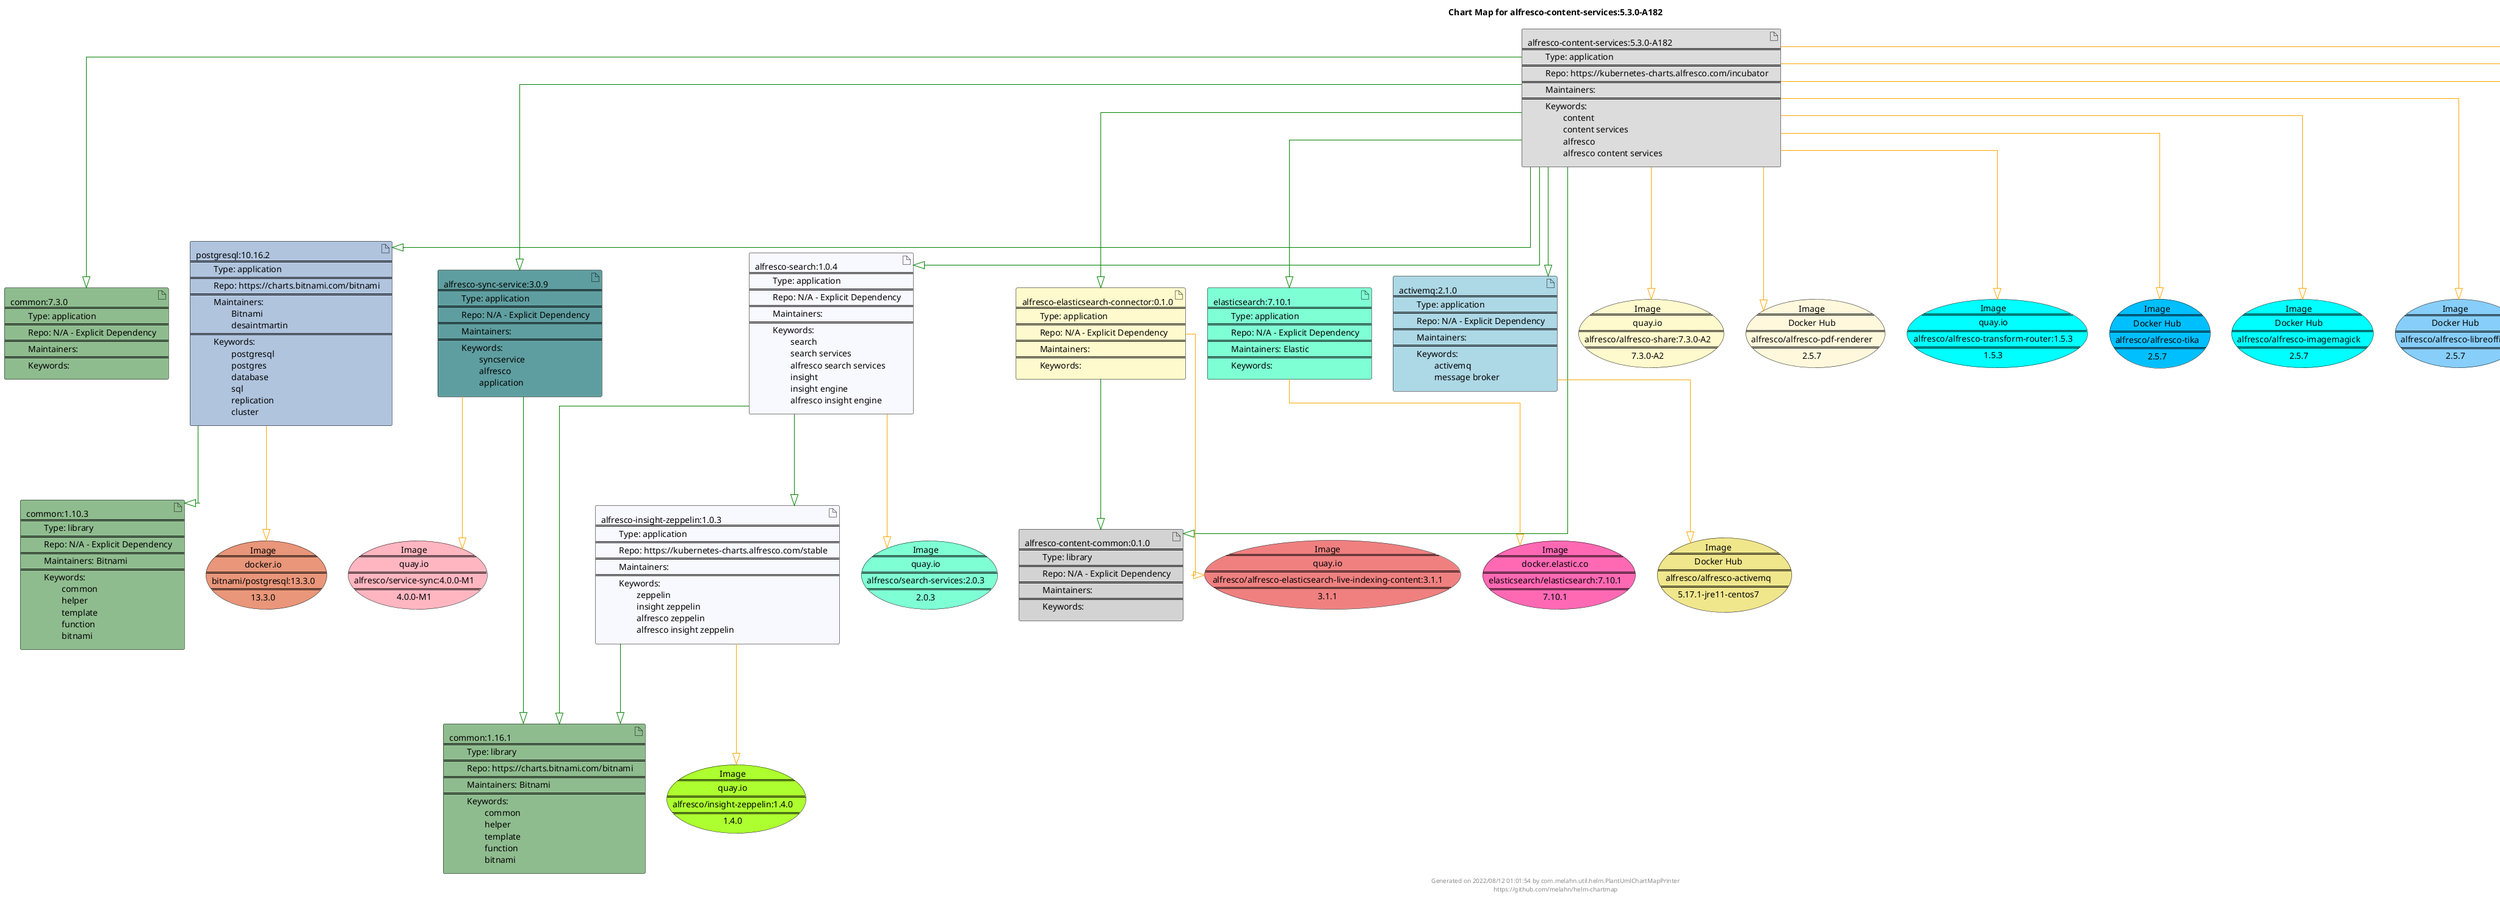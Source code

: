 @startuml
skinparam linetype ortho
skinparam backgroundColor white
skinparam usecaseBorderColor black
skinparam usecaseArrowColor LightSlateGray
skinparam artifactBorderColor black
skinparam artifactArrowColor LightSlateGray

title Chart Map for alfresco-content-services:5.3.0-A182

'There are 12 referenced Helm Charts
artifact "common:1.16.1\n====\n\tType: library\n====\n\tRepo: https://charts.bitnami.com/bitnami\n====\n\tMaintainers: Bitnami\n====\n\tKeywords: \n\t\tcommon\n\t\thelper\n\t\ttemplate\n\t\tfunction\n\t\tbitnami" as common_1_16_1 #DarkSeaGreen
artifact "alfresco-content-services:5.3.0-A182\n====\n\tType: application\n====\n\tRepo: https://kubernetes-charts.alfresco.com/incubator\n====\n\tMaintainers: \n====\n\tKeywords: \n\t\tcontent\n\t\tcontent services\n\t\talfresco\n\t\talfresco content services" as alfresco_content_services_5_3_0_A182 #Gainsboro
artifact "common:7.3.0\n====\n\tType: application\n====\n\tRepo: N/A - Explicit Dependency\n====\n\tMaintainers: \n====\n\tKeywords: " as common_7_3_0 #DarkSeaGreen
artifact "alfresco-content-common:0.1.0\n====\n\tType: library\n====\n\tRepo: N/A - Explicit Dependency\n====\n\tMaintainers: \n====\n\tKeywords: " as alfresco_content_common_0_1_0 #LightGrey
artifact "alfresco-sync-service:3.0.9\n====\n\tType: application\n====\n\tRepo: N/A - Explicit Dependency\n====\n\tMaintainers: \n====\n\tKeywords: \n\t\tsyncservice\n\t\talfresco\n\t\tapplication" as alfresco_sync_service_3_0_9 #CadetBlue
artifact "common:1.10.3\n====\n\tType: library\n====\n\tRepo: N/A - Explicit Dependency\n====\n\tMaintainers: Bitnami\n====\n\tKeywords: \n\t\tcommon\n\t\thelper\n\t\ttemplate\n\t\tfunction\n\t\tbitnami" as common_1_10_3 #DarkSeaGreen
artifact "alfresco-insight-zeppelin:1.0.3\n====\n\tType: application\n====\n\tRepo: https://kubernetes-charts.alfresco.com/stable\n====\n\tMaintainers: \n====\n\tKeywords: \n\t\tzeppelin\n\t\tinsight zeppelin\n\t\talfresco zeppelin\n\t\talfresco insight zeppelin" as alfresco_insight_zeppelin_1_0_3 #GhostWhite
artifact "postgresql:10.16.2\n====\n\tType: application\n====\n\tRepo: https://charts.bitnami.com/bitnami\n====\n\tMaintainers: \n\t\tBitnami\n\t\tdesaintmartin\n====\n\tKeywords: \n\t\tpostgresql\n\t\tpostgres\n\t\tdatabase\n\t\tsql\n\t\treplication\n\t\tcluster" as postgresql_10_16_2 #LightSteelBlue
artifact "alfresco-search:1.0.4\n====\n\tType: application\n====\n\tRepo: N/A - Explicit Dependency\n====\n\tMaintainers: \n====\n\tKeywords: \n\t\tsearch\n\t\tsearch services\n\t\talfresco search services\n\t\tinsight\n\t\tinsight engine\n\t\talfresco insight engine" as alfresco_search_1_0_4 #GhostWhite
artifact "elasticsearch:7.10.1\n====\n\tType: application\n====\n\tRepo: N/A - Explicit Dependency\n====\n\tMaintainers: Elastic\n====\n\tKeywords: " as elasticsearch_7_10_1 #Aquamarine
artifact "activemq:2.1.0\n====\n\tType: application\n====\n\tRepo: N/A - Explicit Dependency\n====\n\tMaintainers: \n====\n\tKeywords: \n\t\tactivemq\n\t\tmessage broker" as activemq_2_1_0 #LightBlue
artifact "alfresco-elasticsearch-connector:0.1.0\n====\n\tType: application\n====\n\tRepo: N/A - Explicit Dependency\n====\n\tMaintainers: \n====\n\tKeywords: " as alfresco_elasticsearch_connector_0_1_0 #LemonChiffon

'There are 16 referenced Docker Images
usecase "Image\n====\ndocker.elastic.co\n====\nelasticsearch/elasticsearch:7.10.1\n====\n7.10.1" as docker_elastic_co_elasticsearch_elasticsearch_7_10_1 #HotPink
usecase "Image\n====\nquay.io\n====\nalfresco/alfresco-share:7.3.0-A2\n====\n7.3.0-A2" as quay_io_alfresco_alfresco_share_7_3_0_A2 #LemonChiffon
usecase "Image\n====\nquay.io\n====\nalfresco/service-sync:4.0.0-M1\n====\n4.0.0-M1" as quay_io_alfresco_service_sync_4_0_0_M1 #LightPink
usecase "Image\n====\nquay.io\n====\nalfresco/alfresco-elasticsearch-live-indexing-content:3.1.1\n====\n3.1.1" as quay_io_alfresco_alfresco_elasticsearch_live_indexing_content_3_1_1 #LightCoral
usecase "Image\n====\nDocker Hub\n====\nalfresco/alfresco-pdf-renderer\n====\n2.5.7" as alfresco_alfresco_pdf_renderer_2_5_7 #Cornsilk
usecase "Image\n====\nquay.io\n====\nalfresco/alfresco-transform-router:1.5.3\n====\n1.5.3" as quay_io_alfresco_alfresco_transform_router_1_5_3 #Aqua
usecase "Image\n====\nDocker Hub\n====\nalfresco/alfresco-tika\n====\n2.5.7" as alfresco_alfresco_tika_2_5_7 #DeepSkyBlue
usecase "Image\n====\ndocker.io\n====\nbitnami/postgresql:13.3.0\n====\n13.3.0" as docker_io_bitnami_postgresql_13_3_0 #DarkSalmon
usecase "Image\n====\nDocker Hub\n====\nalfresco/alfresco-imagemagick\n====\n2.5.7" as alfresco_alfresco_imagemagick_2_5_7 #Aqua
usecase "Image\n====\nDocker Hub\n====\nalfresco/alfresco-libreoffice\n====\n2.5.7" as alfresco_alfresco_libreoffice_2_5_7 #LightSkyBlue
usecase "Image\n====\nquay.io\n====\nalfresco/insight-zeppelin:1.4.0\n====\n1.4.0" as quay_io_alfresco_insight_zeppelin_1_4_0 #GreenYellow
usecase "Image\n====\nDocker Hub\n====\nalfresco/alfresco-transform-misc\n====\n2.5.7" as alfresco_alfresco_transform_misc_2_5_7 #LightSkyBlue
usecase "Image\n====\nquay.io\n====\nalfresco/alfresco-content-repository:7.3.0-A2\n====\n7.3.0-A2" as quay_io_alfresco_alfresco_content_repository_7_3_0_A2 #GoldenRod
usecase "Image\n====\nquay.io\n====\nalfresco/alfresco-shared-file-store:1.5.3\n====\n1.5.3" as quay_io_alfresco_alfresco_shared_file_store_1_5_3 #Lavender
usecase "Image\n====\nDocker Hub\n====\nalfresco/alfresco-activemq\n====\n5.17.1-jre11-centos7" as alfresco_alfresco_activemq_5_17_1_jre11_centos7 #Khaki
usecase "Image\n====\nquay.io\n====\nalfresco/search-services:2.0.3\n====\n2.0.3" as quay_io_alfresco_search_services_2_0_3 #Aquamarine

'Chart Dependencies
alfresco_content_services_5_3_0_A182--[#green]-|>alfresco_content_common_0_1_0
alfresco_content_services_5_3_0_A182--[#green]-|>common_7_3_0
alfresco_content_services_5_3_0_A182--[#green]-|>alfresco_search_1_0_4
alfresco_search_1_0_4--[#green]-|>alfresco_insight_zeppelin_1_0_3
alfresco_insight_zeppelin_1_0_3--[#green]-|>common_1_16_1
alfresco_search_1_0_4--[#green]-|>common_1_16_1
alfresco_content_services_5_3_0_A182--[#green]-|>alfresco_elasticsearch_connector_0_1_0
alfresco_elasticsearch_connector_0_1_0--[#green]-|>alfresco_content_common_0_1_0
alfresco_content_services_5_3_0_A182--[#green]-|>elasticsearch_7_10_1
alfresco_content_services_5_3_0_A182--[#green]-|>alfresco_sync_service_3_0_9
alfresco_sync_service_3_0_9--[#green]-|>common_1_16_1
alfresco_content_services_5_3_0_A182--[#green]-|>activemq_2_1_0
alfresco_content_services_5_3_0_A182--[#green]-|>postgresql_10_16_2
postgresql_10_16_2--[#green]-|>common_1_10_3
alfresco_content_services_5_3_0_A182--[#orange]-|>quay_io_alfresco_alfresco_share_7_3_0_A2
alfresco_content_services_5_3_0_A182--[#orange]-|>alfresco_alfresco_imagemagick_2_5_7
alfresco_content_services_5_3_0_A182--[#orange]-|>alfresco_alfresco_tika_2_5_7
alfresco_content_services_5_3_0_A182--[#orange]-|>alfresco_alfresco_pdf_renderer_2_5_7
alfresco_content_services_5_3_0_A182--[#orange]-|>alfresco_alfresco_libreoffice_2_5_7
alfresco_content_services_5_3_0_A182--[#orange]-|>quay_io_alfresco_alfresco_transform_router_1_5_3
alfresco_content_services_5_3_0_A182--[#orange]-|>quay_io_alfresco_alfresco_shared_file_store_1_5_3
alfresco_content_services_5_3_0_A182--[#orange]-|>quay_io_alfresco_alfresco_content_repository_7_3_0_A2
alfresco_content_services_5_3_0_A182--[#orange]-|>alfresco_alfresco_transform_misc_2_5_7
alfresco_sync_service_3_0_9--[#orange]-|>quay_io_alfresco_service_sync_4_0_0_M1
alfresco_insight_zeppelin_1_0_3--[#orange]-|>quay_io_alfresco_insight_zeppelin_1_4_0
postgresql_10_16_2--[#orange]-|>docker_io_bitnami_postgresql_13_3_0
alfresco_search_1_0_4--[#orange]-|>quay_io_alfresco_search_services_2_0_3
elasticsearch_7_10_1--[#orange]-|>docker_elastic_co_elasticsearch_elasticsearch_7_10_1
activemq_2_1_0--[#orange]-|>alfresco_alfresco_activemq_5_17_1_jre11_centos7
alfresco_elasticsearch_connector_0_1_0--[#orange]-|>quay_io_alfresco_alfresco_elasticsearch_live_indexing_content_3_1_1

center footer Generated on 2022/08/12 01:01:54 by com.melahn.util.helm.PlantUmlChartMapPrinter\nhttps://github.com/melahn/helm-chartmap
@enduml

